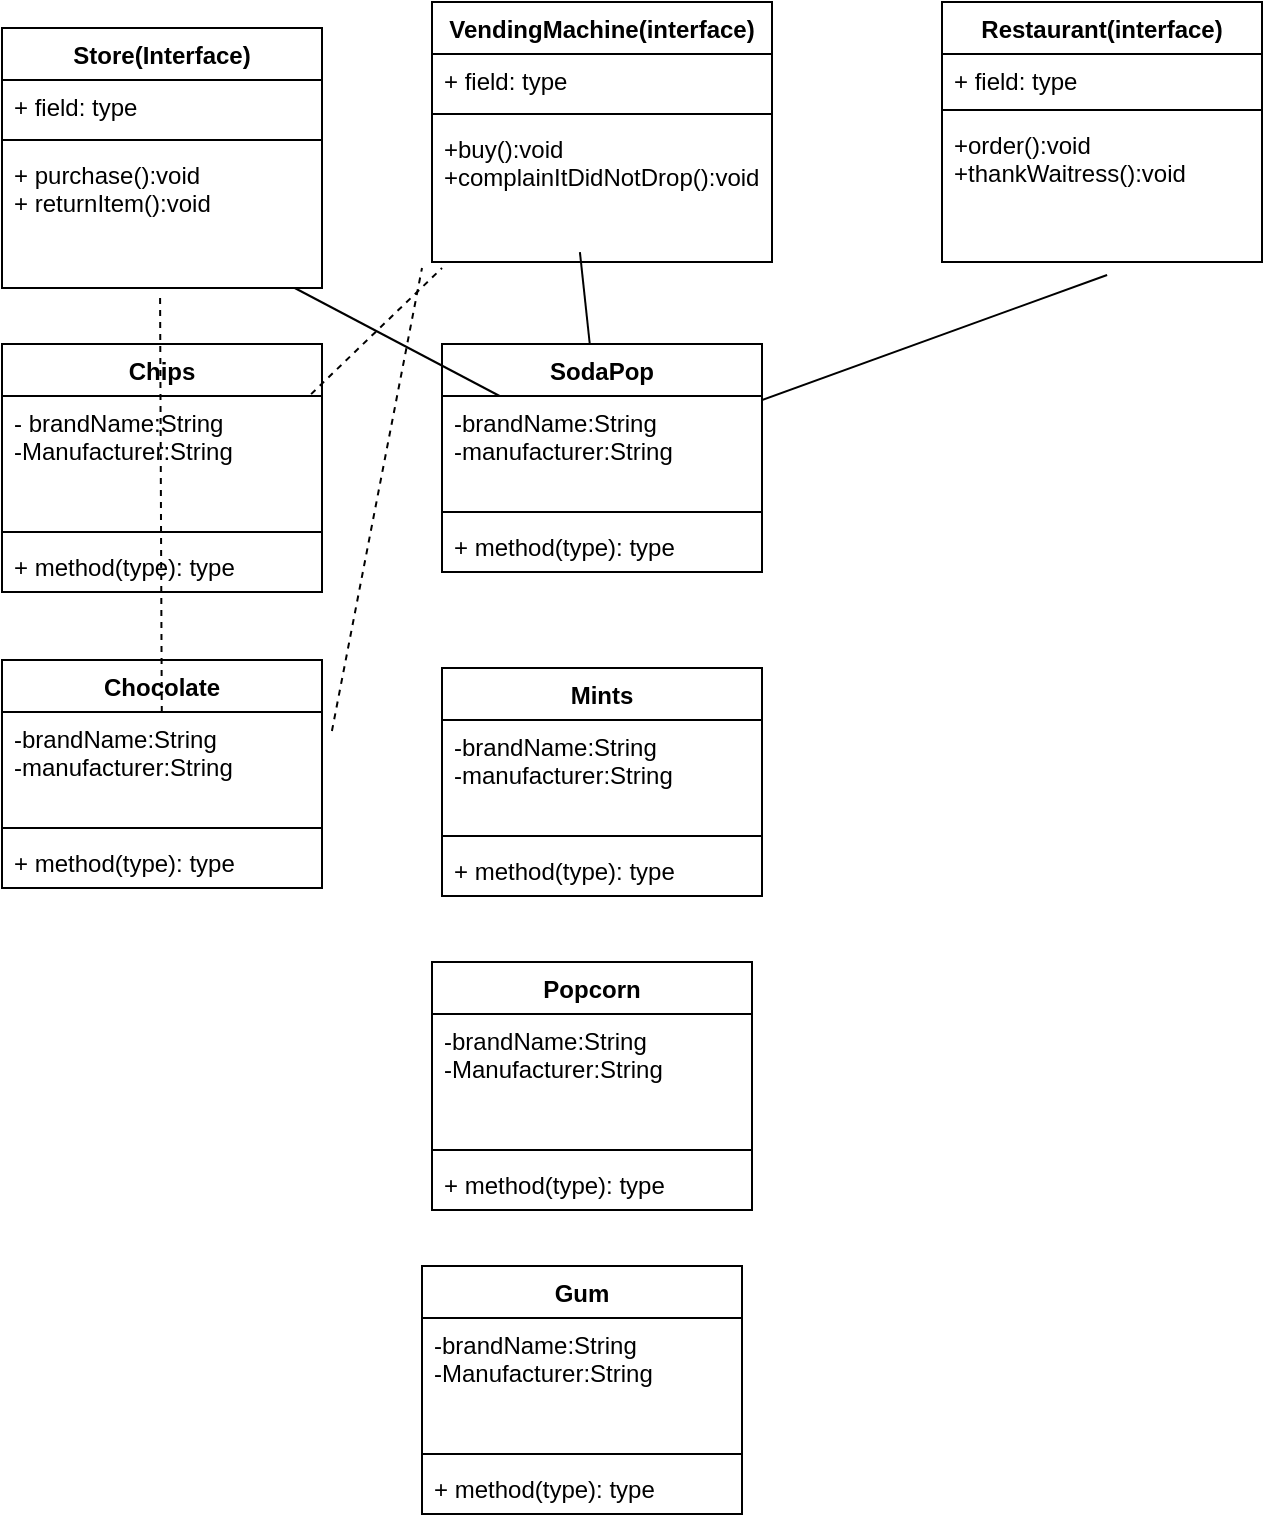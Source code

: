 <mxfile version="10.9.0" type="device"><diagram id="2om2XNqRxp6DA942gqOP" name="Page-1"><mxGraphModel dx="858" dy="-572" grid="1" gridSize="10" guides="1" tooltips="1" connect="1" arrows="1" fold="1" page="1" pageScale="1" pageWidth="827" pageHeight="1169" math="0" shadow="0"><root><mxCell id="0"/><mxCell id="1" parent="0"/><mxCell id="7Wiq_gLVLgrm8MQHWP4g-7" value="Store(Interface)" style="swimlane;fontStyle=1;align=center;verticalAlign=top;childLayout=stackLayout;horizontal=1;startSize=26;horizontalStack=0;resizeParent=1;resizeParentMax=0;resizeLast=0;collapsible=1;marginBottom=0;" vertex="1" parent="1"><mxGeometry x="100" y="1220" width="160" height="130" as="geometry"/></mxCell><mxCell id="7Wiq_gLVLgrm8MQHWP4g-8" value="+ field: type" style="text;strokeColor=none;fillColor=none;align=left;verticalAlign=top;spacingLeft=4;spacingRight=4;overflow=hidden;rotatable=0;points=[[0,0.5],[1,0.5]];portConstraint=eastwest;" vertex="1" parent="7Wiq_gLVLgrm8MQHWP4g-7"><mxGeometry y="26" width="160" height="26" as="geometry"/></mxCell><mxCell id="7Wiq_gLVLgrm8MQHWP4g-9" value="" style="line;strokeWidth=1;fillColor=none;align=left;verticalAlign=middle;spacingTop=-1;spacingLeft=3;spacingRight=3;rotatable=0;labelPosition=right;points=[];portConstraint=eastwest;" vertex="1" parent="7Wiq_gLVLgrm8MQHWP4g-7"><mxGeometry y="52" width="160" height="8" as="geometry"/></mxCell><mxCell id="7Wiq_gLVLgrm8MQHWP4g-10" value="+ purchase():void&#10;+ returnItem():void&#10;" style="text;strokeColor=none;fillColor=none;align=left;verticalAlign=top;spacingLeft=4;spacingRight=4;overflow=hidden;rotatable=0;points=[[0,0.5],[1,0.5]];portConstraint=eastwest;" vertex="1" parent="7Wiq_gLVLgrm8MQHWP4g-7"><mxGeometry y="60" width="160" height="70" as="geometry"/></mxCell><mxCell id="7Wiq_gLVLgrm8MQHWP4g-11" value="Restaurant(interface)" style="swimlane;fontStyle=1;align=center;verticalAlign=top;childLayout=stackLayout;horizontal=1;startSize=26;horizontalStack=0;resizeParent=1;resizeParentMax=0;resizeLast=0;collapsible=1;marginBottom=0;" vertex="1" parent="1"><mxGeometry x="570" y="1207" width="160" height="130" as="geometry"/></mxCell><mxCell id="7Wiq_gLVLgrm8MQHWP4g-12" value="+ field: type" style="text;strokeColor=none;fillColor=none;align=left;verticalAlign=top;spacingLeft=4;spacingRight=4;overflow=hidden;rotatable=0;points=[[0,0.5],[1,0.5]];portConstraint=eastwest;" vertex="1" parent="7Wiq_gLVLgrm8MQHWP4g-11"><mxGeometry y="26" width="160" height="24" as="geometry"/></mxCell><mxCell id="7Wiq_gLVLgrm8MQHWP4g-13" value="" style="line;strokeWidth=1;fillColor=none;align=left;verticalAlign=middle;spacingTop=-1;spacingLeft=3;spacingRight=3;rotatable=0;labelPosition=right;points=[];portConstraint=eastwest;" vertex="1" parent="7Wiq_gLVLgrm8MQHWP4g-11"><mxGeometry y="50" width="160" height="8" as="geometry"/></mxCell><mxCell id="7Wiq_gLVLgrm8MQHWP4g-14" value="+order():void&#10;+thankWaitress():void&#10;" style="text;strokeColor=none;fillColor=none;align=left;verticalAlign=top;spacingLeft=4;spacingRight=4;overflow=hidden;rotatable=0;points=[[0,0.5],[1,0.5]];portConstraint=eastwest;" vertex="1" parent="7Wiq_gLVLgrm8MQHWP4g-11"><mxGeometry y="58" width="160" height="72" as="geometry"/></mxCell><mxCell id="7Wiq_gLVLgrm8MQHWP4g-15" value="VendingMachine(interface)" style="swimlane;fontStyle=1;align=center;verticalAlign=top;childLayout=stackLayout;horizontal=1;startSize=26;horizontalStack=0;resizeParent=1;resizeParentMax=0;resizeLast=0;collapsible=1;marginBottom=0;" vertex="1" parent="1"><mxGeometry x="315" y="1207" width="170" height="130" as="geometry"/></mxCell><mxCell id="7Wiq_gLVLgrm8MQHWP4g-16" value="+ field: type" style="text;strokeColor=none;fillColor=none;align=left;verticalAlign=top;spacingLeft=4;spacingRight=4;overflow=hidden;rotatable=0;points=[[0,0.5],[1,0.5]];portConstraint=eastwest;" vertex="1" parent="7Wiq_gLVLgrm8MQHWP4g-15"><mxGeometry y="26" width="170" height="26" as="geometry"/></mxCell><mxCell id="7Wiq_gLVLgrm8MQHWP4g-17" value="" style="line;strokeWidth=1;fillColor=none;align=left;verticalAlign=middle;spacingTop=-1;spacingLeft=3;spacingRight=3;rotatable=0;labelPosition=right;points=[];portConstraint=eastwest;" vertex="1" parent="7Wiq_gLVLgrm8MQHWP4g-15"><mxGeometry y="52" width="170" height="8" as="geometry"/></mxCell><mxCell id="7Wiq_gLVLgrm8MQHWP4g-18" value="+buy():void&#10;+complainItDidNotDrop():void&#10;" style="text;strokeColor=none;fillColor=none;align=left;verticalAlign=top;spacingLeft=4;spacingRight=4;overflow=hidden;rotatable=0;points=[[0,0.5],[1,0.5]];portConstraint=eastwest;" vertex="1" parent="7Wiq_gLVLgrm8MQHWP4g-15"><mxGeometry y="60" width="170" height="70" as="geometry"/></mxCell><mxCell id="7Wiq_gLVLgrm8MQHWP4g-19" value="Chips" style="swimlane;fontStyle=1;align=center;verticalAlign=top;childLayout=stackLayout;horizontal=1;startSize=26;horizontalStack=0;resizeParent=1;resizeParentMax=0;resizeLast=0;collapsible=1;marginBottom=0;" vertex="1" parent="1"><mxGeometry x="100" y="1378" width="160" height="124" as="geometry"/></mxCell><mxCell id="7Wiq_gLVLgrm8MQHWP4g-20" value="- brandName:String&#10;-Manufacturer:String&#10;&#10;" style="text;strokeColor=none;fillColor=none;align=left;verticalAlign=top;spacingLeft=4;spacingRight=4;overflow=hidden;rotatable=0;points=[[0,0.5],[1,0.5]];portConstraint=eastwest;" vertex="1" parent="7Wiq_gLVLgrm8MQHWP4g-19"><mxGeometry y="26" width="160" height="64" as="geometry"/></mxCell><mxCell id="7Wiq_gLVLgrm8MQHWP4g-21" value="" style="line;strokeWidth=1;fillColor=none;align=left;verticalAlign=middle;spacingTop=-1;spacingLeft=3;spacingRight=3;rotatable=0;labelPosition=right;points=[];portConstraint=eastwest;" vertex="1" parent="7Wiq_gLVLgrm8MQHWP4g-19"><mxGeometry y="90" width="160" height="8" as="geometry"/></mxCell><mxCell id="7Wiq_gLVLgrm8MQHWP4g-22" value="+ method(type): type" style="text;strokeColor=none;fillColor=none;align=left;verticalAlign=top;spacingLeft=4;spacingRight=4;overflow=hidden;rotatable=0;points=[[0,0.5],[1,0.5]];portConstraint=eastwest;" vertex="1" parent="7Wiq_gLVLgrm8MQHWP4g-19"><mxGeometry y="98" width="160" height="26" as="geometry"/></mxCell><mxCell id="7Wiq_gLVLgrm8MQHWP4g-23" value="SodaPop" style="swimlane;fontStyle=1;align=center;verticalAlign=top;childLayout=stackLayout;horizontal=1;startSize=26;horizontalStack=0;resizeParent=1;resizeParentMax=0;resizeLast=0;collapsible=1;marginBottom=0;" vertex="1" parent="1"><mxGeometry x="320" y="1378" width="160" height="114" as="geometry"/></mxCell><mxCell id="7Wiq_gLVLgrm8MQHWP4g-24" value="-brandName:String&#10;-manufacturer:String&#10;" style="text;strokeColor=none;fillColor=none;align=left;verticalAlign=top;spacingLeft=4;spacingRight=4;overflow=hidden;rotatable=0;points=[[0,0.5],[1,0.5]];portConstraint=eastwest;" vertex="1" parent="7Wiq_gLVLgrm8MQHWP4g-23"><mxGeometry y="26" width="160" height="54" as="geometry"/></mxCell><mxCell id="7Wiq_gLVLgrm8MQHWP4g-25" value="" style="line;strokeWidth=1;fillColor=none;align=left;verticalAlign=middle;spacingTop=-1;spacingLeft=3;spacingRight=3;rotatable=0;labelPosition=right;points=[];portConstraint=eastwest;" vertex="1" parent="7Wiq_gLVLgrm8MQHWP4g-23"><mxGeometry y="80" width="160" height="8" as="geometry"/></mxCell><mxCell id="7Wiq_gLVLgrm8MQHWP4g-26" value="+ method(type): type" style="text;strokeColor=none;fillColor=none;align=left;verticalAlign=top;spacingLeft=4;spacingRight=4;overflow=hidden;rotatable=0;points=[[0,0.5],[1,0.5]];portConstraint=eastwest;" vertex="1" parent="7Wiq_gLVLgrm8MQHWP4g-23"><mxGeometry y="88" width="160" height="26" as="geometry"/></mxCell><mxCell id="7Wiq_gLVLgrm8MQHWP4g-27" value="Chocolate" style="swimlane;fontStyle=1;align=center;verticalAlign=top;childLayout=stackLayout;horizontal=1;startSize=26;horizontalStack=0;resizeParent=1;resizeParentMax=0;resizeLast=0;collapsible=1;marginBottom=0;" vertex="1" parent="1"><mxGeometry x="100" y="1536" width="160" height="114" as="geometry"/></mxCell><mxCell id="7Wiq_gLVLgrm8MQHWP4g-28" value="-brandName:String&#10;-manufacturer:String&#10;" style="text;strokeColor=none;fillColor=none;align=left;verticalAlign=top;spacingLeft=4;spacingRight=4;overflow=hidden;rotatable=0;points=[[0,0.5],[1,0.5]];portConstraint=eastwest;" vertex="1" parent="7Wiq_gLVLgrm8MQHWP4g-27"><mxGeometry y="26" width="160" height="54" as="geometry"/></mxCell><mxCell id="7Wiq_gLVLgrm8MQHWP4g-29" value="" style="line;strokeWidth=1;fillColor=none;align=left;verticalAlign=middle;spacingTop=-1;spacingLeft=3;spacingRight=3;rotatable=0;labelPosition=right;points=[];portConstraint=eastwest;" vertex="1" parent="7Wiq_gLVLgrm8MQHWP4g-27"><mxGeometry y="80" width="160" height="8" as="geometry"/></mxCell><mxCell id="7Wiq_gLVLgrm8MQHWP4g-30" value="+ method(type): type" style="text;strokeColor=none;fillColor=none;align=left;verticalAlign=top;spacingLeft=4;spacingRight=4;overflow=hidden;rotatable=0;points=[[0,0.5],[1,0.5]];portConstraint=eastwest;" vertex="1" parent="7Wiq_gLVLgrm8MQHWP4g-27"><mxGeometry y="88" width="160" height="26" as="geometry"/></mxCell><mxCell id="7Wiq_gLVLgrm8MQHWP4g-35" value="Mints" style="swimlane;fontStyle=1;align=center;verticalAlign=top;childLayout=stackLayout;horizontal=1;startSize=26;horizontalStack=0;resizeParent=1;resizeParentMax=0;resizeLast=0;collapsible=1;marginBottom=0;" vertex="1" parent="1"><mxGeometry x="320" y="1540" width="160" height="114" as="geometry"/></mxCell><mxCell id="7Wiq_gLVLgrm8MQHWP4g-36" value="-brandName:String&#10;-manufacturer:String&#10;" style="text;strokeColor=none;fillColor=none;align=left;verticalAlign=top;spacingLeft=4;spacingRight=4;overflow=hidden;rotatable=0;points=[[0,0.5],[1,0.5]];portConstraint=eastwest;" vertex="1" parent="7Wiq_gLVLgrm8MQHWP4g-35"><mxGeometry y="26" width="160" height="54" as="geometry"/></mxCell><mxCell id="7Wiq_gLVLgrm8MQHWP4g-37" value="" style="line;strokeWidth=1;fillColor=none;align=left;verticalAlign=middle;spacingTop=-1;spacingLeft=3;spacingRight=3;rotatable=0;labelPosition=right;points=[];portConstraint=eastwest;" vertex="1" parent="7Wiq_gLVLgrm8MQHWP4g-35"><mxGeometry y="80" width="160" height="8" as="geometry"/></mxCell><mxCell id="7Wiq_gLVLgrm8MQHWP4g-38" value="+ method(type): type" style="text;strokeColor=none;fillColor=none;align=left;verticalAlign=top;spacingLeft=4;spacingRight=4;overflow=hidden;rotatable=0;points=[[0,0.5],[1,0.5]];portConstraint=eastwest;" vertex="1" parent="7Wiq_gLVLgrm8MQHWP4g-35"><mxGeometry y="88" width="160" height="26" as="geometry"/></mxCell><mxCell id="7Wiq_gLVLgrm8MQHWP4g-43" value="Popcorn" style="swimlane;fontStyle=1;align=center;verticalAlign=top;childLayout=stackLayout;horizontal=1;startSize=26;horizontalStack=0;resizeParent=1;resizeParentMax=0;resizeLast=0;collapsible=1;marginBottom=0;" vertex="1" parent="1"><mxGeometry x="315" y="1687" width="160" height="124" as="geometry"/></mxCell><mxCell id="7Wiq_gLVLgrm8MQHWP4g-44" value="-brandName:String&#10;-Manufacturer:String&#10;" style="text;strokeColor=none;fillColor=none;align=left;verticalAlign=top;spacingLeft=4;spacingRight=4;overflow=hidden;rotatable=0;points=[[0,0.5],[1,0.5]];portConstraint=eastwest;" vertex="1" parent="7Wiq_gLVLgrm8MQHWP4g-43"><mxGeometry y="26" width="160" height="64" as="geometry"/></mxCell><mxCell id="7Wiq_gLVLgrm8MQHWP4g-45" value="" style="line;strokeWidth=1;fillColor=none;align=left;verticalAlign=middle;spacingTop=-1;spacingLeft=3;spacingRight=3;rotatable=0;labelPosition=right;points=[];portConstraint=eastwest;" vertex="1" parent="7Wiq_gLVLgrm8MQHWP4g-43"><mxGeometry y="90" width="160" height="8" as="geometry"/></mxCell><mxCell id="7Wiq_gLVLgrm8MQHWP4g-46" value="+ method(type): type" style="text;strokeColor=none;fillColor=none;align=left;verticalAlign=top;spacingLeft=4;spacingRight=4;overflow=hidden;rotatable=0;points=[[0,0.5],[1,0.5]];portConstraint=eastwest;" vertex="1" parent="7Wiq_gLVLgrm8MQHWP4g-43"><mxGeometry y="98" width="160" height="26" as="geometry"/></mxCell><mxCell id="7Wiq_gLVLgrm8MQHWP4g-47" value="Gum" style="swimlane;fontStyle=1;align=center;verticalAlign=top;childLayout=stackLayout;horizontal=1;startSize=26;horizontalStack=0;resizeParent=1;resizeParentMax=0;resizeLast=0;collapsible=1;marginBottom=0;" vertex="1" parent="1"><mxGeometry x="310" y="1839" width="160" height="124" as="geometry"/></mxCell><mxCell id="7Wiq_gLVLgrm8MQHWP4g-48" value="-brandName:String&#10;-Manufacturer:String&#10;" style="text;strokeColor=none;fillColor=none;align=left;verticalAlign=top;spacingLeft=4;spacingRight=4;overflow=hidden;rotatable=0;points=[[0,0.5],[1,0.5]];portConstraint=eastwest;" vertex="1" parent="7Wiq_gLVLgrm8MQHWP4g-47"><mxGeometry y="26" width="160" height="64" as="geometry"/></mxCell><mxCell id="7Wiq_gLVLgrm8MQHWP4g-49" value="" style="line;strokeWidth=1;fillColor=none;align=left;verticalAlign=middle;spacingTop=-1;spacingLeft=3;spacingRight=3;rotatable=0;labelPosition=right;points=[];portConstraint=eastwest;" vertex="1" parent="7Wiq_gLVLgrm8MQHWP4g-47"><mxGeometry y="90" width="160" height="8" as="geometry"/></mxCell><mxCell id="7Wiq_gLVLgrm8MQHWP4g-50" value="+ method(type): type" style="text;strokeColor=none;fillColor=none;align=left;verticalAlign=top;spacingLeft=4;spacingRight=4;overflow=hidden;rotatable=0;points=[[0,0.5],[1,0.5]];portConstraint=eastwest;" vertex="1" parent="7Wiq_gLVLgrm8MQHWP4g-47"><mxGeometry y="98" width="160" height="26" as="geometry"/></mxCell><mxCell id="7Wiq_gLVLgrm8MQHWP4g-54" value="" style="endArrow=none;html=1;" edge="1" parent="1" source="7Wiq_gLVLgrm8MQHWP4g-10" target="7Wiq_gLVLgrm8MQHWP4g-24"><mxGeometry width="50" height="50" relative="1" as="geometry"><mxPoint x="260" y="1410" as="sourcePoint"/><mxPoint x="310" y="1360" as="targetPoint"/></mxGeometry></mxCell><mxCell id="7Wiq_gLVLgrm8MQHWP4g-57" value="" style="endArrow=none;html=1;entryX=0.435;entryY=0.929;entryDx=0;entryDy=0;entryPerimeter=0;" edge="1" parent="1" source="7Wiq_gLVLgrm8MQHWP4g-23" target="7Wiq_gLVLgrm8MQHWP4g-18"><mxGeometry width="50" height="50" relative="1" as="geometry"><mxPoint x="620" y="1420" as="sourcePoint"/><mxPoint x="560" y="1370" as="targetPoint"/></mxGeometry></mxCell><mxCell id="7Wiq_gLVLgrm8MQHWP4g-59" value="" style="endArrow=none;html=1;entryX=0.516;entryY=1.09;entryDx=0;entryDy=0;entryPerimeter=0;" edge="1" parent="1" source="7Wiq_gLVLgrm8MQHWP4g-23" target="7Wiq_gLVLgrm8MQHWP4g-14"><mxGeometry width="50" height="50" relative="1" as="geometry"><mxPoint x="390" y="1400" as="sourcePoint"/><mxPoint x="130" y="1440" as="targetPoint"/></mxGeometry></mxCell><mxCell id="7Wiq_gLVLgrm8MQHWP4g-61" value="" style="endArrow=none;dashed=1;html=1;exitX=0.966;exitY=0.202;exitDx=0;exitDy=0;exitPerimeter=0;" edge="1" parent="1" source="7Wiq_gLVLgrm8MQHWP4g-19"><mxGeometry width="50" height="50" relative="1" as="geometry"><mxPoint x="270" y="1390" as="sourcePoint"/><mxPoint x="320" y="1340" as="targetPoint"/></mxGeometry></mxCell><mxCell id="7Wiq_gLVLgrm8MQHWP4g-62" value="" style="endArrow=none;dashed=1;html=1;exitX=1.031;exitY=0.176;exitDx=0;exitDy=0;exitPerimeter=0;" edge="1" parent="1" source="7Wiq_gLVLgrm8MQHWP4g-28"><mxGeometry width="50" height="50" relative="1" as="geometry"><mxPoint x="290" y="1570" as="sourcePoint"/><mxPoint x="310" y="1340" as="targetPoint"/></mxGeometry></mxCell><mxCell id="7Wiq_gLVLgrm8MQHWP4g-64" value="" style="endArrow=none;dashed=1;html=1;entryX=0.494;entryY=1.043;entryDx=0;entryDy=0;entryPerimeter=0;" edge="1" parent="1" source="7Wiq_gLVLgrm8MQHWP4g-28" target="7Wiq_gLVLgrm8MQHWP4g-10"><mxGeometry width="50" height="50" relative="1" as="geometry"><mxPoint x="170" y="1400" as="sourcePoint"/><mxPoint x="220" y="1350" as="targetPoint"/></mxGeometry></mxCell></root></mxGraphModel></diagram></mxfile>